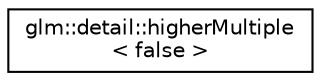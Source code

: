 digraph "Graphical Class Hierarchy"
{
  edge [fontname="Helvetica",fontsize="10",labelfontname="Helvetica",labelfontsize="10"];
  node [fontname="Helvetica",fontsize="10",shape=record];
  rankdir="LR";
  Node0 [label="glm::detail::higherMultiple\l\< false \>",height=0.2,width=0.4,color="black", fillcolor="white", style="filled",URL="$structglm_1_1detail_1_1higher_multiple_3_01false_01_4.html"];
}
